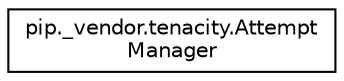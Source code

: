 digraph "Graphical Class Hierarchy"
{
 // LATEX_PDF_SIZE
  edge [fontname="Helvetica",fontsize="10",labelfontname="Helvetica",labelfontsize="10"];
  node [fontname="Helvetica",fontsize="10",shape=record];
  rankdir="LR";
  Node0 [label="pip._vendor.tenacity.Attempt\lManager",height=0.2,width=0.4,color="black", fillcolor="white", style="filled",URL="$classpip_1_1__vendor_1_1tenacity_1_1AttemptManager.html",tooltip=" "];
}
